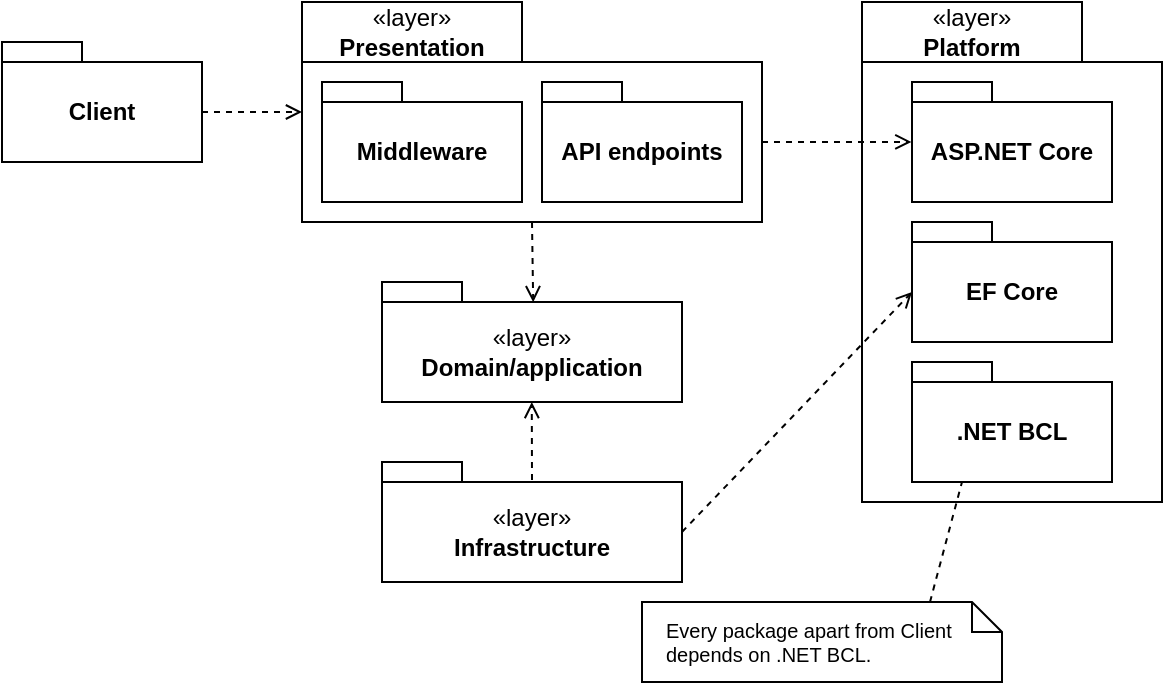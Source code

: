 <mxfile version="26.0.9">
  <diagram name="Page-1" id="Z3QlNULhrAS1J_aLYuIl">
    <mxGraphModel dx="875" dy="518" grid="1" gridSize="10" guides="1" tooltips="1" connect="1" arrows="1" fold="1" page="1" pageScale="1" pageWidth="827" pageHeight="1169" math="0" shadow="0">
      <root>
        <mxCell id="0" />
        <mxCell id="1" parent="0" />
        <mxCell id="c20M6e9Oga_1M4jsr-Ft-2" value="&lt;div&gt;&lt;span style=&quot;font-weight: 400;&quot;&gt;«layer»&lt;/span&gt;&lt;br&gt;&lt;/div&gt;Presentation" style="shape=folder;fontStyle=1;tabWidth=110;tabHeight=30;tabPosition=left;html=1;boundedLbl=1;labelInHeader=1;container=1;collapsible=0;whiteSpace=wrap;" vertex="1" parent="1">
          <mxGeometry x="160" y="100" width="230" height="110" as="geometry" />
        </mxCell>
        <mxCell id="c20M6e9Oga_1M4jsr-Ft-3" value="" style="html=1;strokeColor=none;resizeWidth=1;resizeHeight=1;fillColor=none;part=1;connectable=0;allowArrows=0;deletable=0;whiteSpace=wrap;" vertex="1" parent="c20M6e9Oga_1M4jsr-Ft-2">
          <mxGeometry width="230" height="80" relative="1" as="geometry">
            <mxPoint y="30" as="offset" />
          </mxGeometry>
        </mxCell>
        <mxCell id="c20M6e9Oga_1M4jsr-Ft-21" value="&lt;div&gt;&lt;/div&gt;" style="shape=folder;fontStyle=1;tabWidth=40;tabHeight=10;tabPosition=left;html=1;boundedLbl=1;labelInHeader=1;container=1;collapsible=0;whiteSpace=wrap;" vertex="1" parent="c20M6e9Oga_1M4jsr-Ft-2">
          <mxGeometry x="120" y="40" width="100" height="60" as="geometry" />
        </mxCell>
        <mxCell id="c20M6e9Oga_1M4jsr-Ft-22" value="&lt;div style=&quot;font-weight: 700;&quot;&gt;&lt;span style=&quot;background-color: transparent; color: light-dark(rgb(0, 0, 0), rgb(255, 255, 255));&quot;&gt;API endpoints&lt;/span&gt;&lt;br&gt;&lt;/div&gt;" style="html=1;strokeColor=none;resizeWidth=1;resizeHeight=1;fillColor=none;part=1;connectable=0;allowArrows=0;deletable=0;whiteSpace=wrap;" vertex="1" parent="c20M6e9Oga_1M4jsr-Ft-21">
          <mxGeometry width="100" height="50" relative="1" as="geometry">
            <mxPoint y="10" as="offset" />
          </mxGeometry>
        </mxCell>
        <mxCell id="c20M6e9Oga_1M4jsr-Ft-19" value="&lt;div&gt;&lt;/div&gt;" style="shape=folder;fontStyle=1;tabWidth=40;tabHeight=10;tabPosition=left;html=1;boundedLbl=1;labelInHeader=1;container=1;collapsible=0;whiteSpace=wrap;" vertex="1" parent="c20M6e9Oga_1M4jsr-Ft-2">
          <mxGeometry x="10" y="40" width="100" height="60" as="geometry" />
        </mxCell>
        <mxCell id="c20M6e9Oga_1M4jsr-Ft-20" value="&lt;div style=&quot;font-weight: 700;&quot;&gt;&lt;span style=&quot;background-color: transparent; color: light-dark(rgb(0, 0, 0), rgb(255, 255, 255));&quot;&gt;Middleware&lt;/span&gt;&lt;br&gt;&lt;/div&gt;" style="html=1;strokeColor=none;resizeWidth=1;resizeHeight=1;fillColor=none;part=1;connectable=0;allowArrows=0;deletable=0;whiteSpace=wrap;" vertex="1" parent="c20M6e9Oga_1M4jsr-Ft-19">
          <mxGeometry width="100" height="50" relative="1" as="geometry">
            <mxPoint y="10" as="offset" />
          </mxGeometry>
        </mxCell>
        <mxCell id="c20M6e9Oga_1M4jsr-Ft-5" value="&lt;div&gt;&lt;/div&gt;" style="shape=folder;fontStyle=1;tabWidth=40;tabHeight=10;tabPosition=left;html=1;boundedLbl=1;labelInHeader=1;container=1;collapsible=0;whiteSpace=wrap;" vertex="1" parent="1">
          <mxGeometry x="200" y="240" width="150" height="60" as="geometry" />
        </mxCell>
        <mxCell id="c20M6e9Oga_1M4jsr-Ft-6" value="&lt;div style=&quot;font-weight: 700;&quot;&gt;&lt;span style=&quot;font-weight: 400;&quot;&gt;«layer»&lt;/span&gt;&lt;br&gt;&lt;/div&gt;&lt;span style=&quot;font-weight: 700;&quot;&gt;Domain/application&lt;/span&gt;" style="html=1;strokeColor=none;resizeWidth=1;resizeHeight=1;fillColor=none;part=1;connectable=0;allowArrows=0;deletable=0;whiteSpace=wrap;" vertex="1" parent="c20M6e9Oga_1M4jsr-Ft-5">
          <mxGeometry width="150" height="50" relative="1" as="geometry">
            <mxPoint y="10" as="offset" />
          </mxGeometry>
        </mxCell>
        <mxCell id="c20M6e9Oga_1M4jsr-Ft-7" value="&lt;div&gt;&lt;/div&gt;" style="shape=folder;fontStyle=1;tabWidth=40;tabHeight=10;tabPosition=left;html=1;boundedLbl=1;labelInHeader=1;container=1;collapsible=0;whiteSpace=wrap;" vertex="1" parent="1">
          <mxGeometry x="200" y="330" width="150" height="60" as="geometry" />
        </mxCell>
        <mxCell id="c20M6e9Oga_1M4jsr-Ft-8" value="&lt;div style=&quot;font-weight: 700;&quot;&gt;&lt;span style=&quot;font-weight: 400;&quot;&gt;«layer»&lt;/span&gt;&lt;br&gt;&lt;/div&gt;&lt;b&gt;Infrastructure&lt;/b&gt;" style="html=1;strokeColor=none;resizeWidth=1;resizeHeight=1;fillColor=none;part=1;connectable=0;allowArrows=0;deletable=0;whiteSpace=wrap;" vertex="1" parent="c20M6e9Oga_1M4jsr-Ft-7">
          <mxGeometry width="150" height="50" relative="1" as="geometry">
            <mxPoint y="10" as="offset" />
          </mxGeometry>
        </mxCell>
        <mxCell id="c20M6e9Oga_1M4jsr-Ft-9" value="&lt;div&gt;&lt;/div&gt;" style="shape=folder;fontStyle=1;tabWidth=40;tabHeight=10;tabPosition=left;html=1;boundedLbl=1;labelInHeader=1;container=1;collapsible=0;whiteSpace=wrap;" vertex="1" parent="1">
          <mxGeometry x="10" y="120" width="100" height="60" as="geometry" />
        </mxCell>
        <mxCell id="c20M6e9Oga_1M4jsr-Ft-10" value="&lt;div style=&quot;font-weight: 700;&quot;&gt;&lt;span style=&quot;background-color: transparent; color: light-dark(rgb(0, 0, 0), rgb(255, 255, 255));&quot;&gt;Client&lt;/span&gt;&lt;br&gt;&lt;/div&gt;" style="html=1;strokeColor=none;resizeWidth=1;resizeHeight=1;fillColor=none;part=1;connectable=0;allowArrows=0;deletable=0;whiteSpace=wrap;" vertex="1" parent="c20M6e9Oga_1M4jsr-Ft-9">
          <mxGeometry width="100" height="50" relative="1" as="geometry">
            <mxPoint y="10" as="offset" />
          </mxGeometry>
        </mxCell>
        <mxCell id="c20M6e9Oga_1M4jsr-Ft-11" value="&lt;div&gt;&lt;span style=&quot;font-weight: 400;&quot;&gt;«layer»&lt;/span&gt;&lt;br&gt;&lt;/div&gt;Platform" style="shape=folder;fontStyle=1;tabWidth=110;tabHeight=30;tabPosition=left;html=1;boundedLbl=1;labelInHeader=1;container=1;collapsible=0;whiteSpace=wrap;" vertex="1" parent="1">
          <mxGeometry x="440" y="100" width="150" height="250" as="geometry" />
        </mxCell>
        <mxCell id="c20M6e9Oga_1M4jsr-Ft-12" value="" style="html=1;strokeColor=none;resizeWidth=1;resizeHeight=1;fillColor=none;part=1;connectable=0;allowArrows=0;deletable=0;whiteSpace=wrap;" vertex="1" parent="c20M6e9Oga_1M4jsr-Ft-11">
          <mxGeometry width="150" height="196.809" relative="1" as="geometry">
            <mxPoint y="30" as="offset" />
          </mxGeometry>
        </mxCell>
        <mxCell id="c20M6e9Oga_1M4jsr-Ft-13" value="&lt;div&gt;&lt;/div&gt;" style="shape=folder;fontStyle=1;tabWidth=40;tabHeight=10;tabPosition=left;html=1;boundedLbl=1;labelInHeader=1;container=1;collapsible=0;whiteSpace=wrap;" vertex="1" parent="c20M6e9Oga_1M4jsr-Ft-11">
          <mxGeometry x="25" y="40" width="100" height="60" as="geometry" />
        </mxCell>
        <mxCell id="c20M6e9Oga_1M4jsr-Ft-14" value="&lt;div style=&quot;font-weight: 700;&quot;&gt;&lt;span style=&quot;background-color: transparent; color: light-dark(rgb(0, 0, 0), rgb(255, 255, 255));&quot;&gt;ASP.NET Core&lt;/span&gt;&lt;br&gt;&lt;/div&gt;" style="html=1;strokeColor=none;resizeWidth=1;resizeHeight=1;fillColor=none;part=1;connectable=0;allowArrows=0;deletable=0;whiteSpace=wrap;" vertex="1" parent="c20M6e9Oga_1M4jsr-Ft-13">
          <mxGeometry width="100" height="50" relative="1" as="geometry">
            <mxPoint y="10" as="offset" />
          </mxGeometry>
        </mxCell>
        <mxCell id="c20M6e9Oga_1M4jsr-Ft-15" value="&lt;div&gt;&lt;/div&gt;" style="shape=folder;fontStyle=1;tabWidth=40;tabHeight=10;tabPosition=left;html=1;boundedLbl=1;labelInHeader=1;container=1;collapsible=0;whiteSpace=wrap;" vertex="1" parent="c20M6e9Oga_1M4jsr-Ft-11">
          <mxGeometry x="25" y="110" width="100" height="60" as="geometry" />
        </mxCell>
        <mxCell id="c20M6e9Oga_1M4jsr-Ft-16" value="&lt;div style=&quot;font-weight: 700;&quot;&gt;&lt;span style=&quot;background-color: transparent; color: light-dark(rgb(0, 0, 0), rgb(255, 255, 255));&quot;&gt;EF Core&lt;/span&gt;&lt;br&gt;&lt;/div&gt;" style="html=1;strokeColor=none;resizeWidth=1;resizeHeight=1;fillColor=none;part=1;connectable=0;allowArrows=0;deletable=0;whiteSpace=wrap;" vertex="1" parent="c20M6e9Oga_1M4jsr-Ft-15">
          <mxGeometry width="100" height="50" relative="1" as="geometry">
            <mxPoint y="10" as="offset" />
          </mxGeometry>
        </mxCell>
        <mxCell id="c20M6e9Oga_1M4jsr-Ft-17" value="&lt;div&gt;&lt;/div&gt;" style="shape=folder;fontStyle=1;tabWidth=40;tabHeight=10;tabPosition=left;html=1;boundedLbl=1;labelInHeader=1;container=1;collapsible=0;whiteSpace=wrap;" vertex="1" parent="c20M6e9Oga_1M4jsr-Ft-11">
          <mxGeometry x="25" y="180" width="100" height="60" as="geometry" />
        </mxCell>
        <mxCell id="c20M6e9Oga_1M4jsr-Ft-18" value="&lt;div style=&quot;font-weight: 700;&quot;&gt;&lt;span style=&quot;background-color: transparent; color: light-dark(rgb(0, 0, 0), rgb(255, 255, 255));&quot;&gt;.NET BCL&lt;/span&gt;&lt;br&gt;&lt;/div&gt;" style="html=1;strokeColor=none;resizeWidth=1;resizeHeight=1;fillColor=none;part=1;connectable=0;allowArrows=0;deletable=0;whiteSpace=wrap;" vertex="1" parent="c20M6e9Oga_1M4jsr-Ft-17">
          <mxGeometry width="100" height="50" relative="1" as="geometry">
            <mxPoint y="10" as="offset" />
          </mxGeometry>
        </mxCell>
        <mxCell id="c20M6e9Oga_1M4jsr-Ft-23" value="" style="endArrow=open;html=1;rounded=0;align=center;verticalAlign=bottom;dashed=1;endFill=0;labelBackgroundColor=none;exitX=0;exitY=0;exitDx=100;exitDy=35;exitPerimeter=0;" edge="1" parent="1" source="c20M6e9Oga_1M4jsr-Ft-9">
          <mxGeometry relative="1" as="geometry">
            <mxPoint x="100" y="450" as="sourcePoint" />
            <mxPoint x="160" y="155" as="targetPoint" />
          </mxGeometry>
        </mxCell>
        <mxCell id="c20M6e9Oga_1M4jsr-Ft-24" value="" style="resizable=0;html=1;align=center;verticalAlign=top;labelBackgroundColor=none;" connectable="0" vertex="1" parent="c20M6e9Oga_1M4jsr-Ft-23">
          <mxGeometry relative="1" as="geometry" />
        </mxCell>
        <mxCell id="c20M6e9Oga_1M4jsr-Ft-25" value="" style="endArrow=open;html=1;rounded=0;align=center;verticalAlign=bottom;dashed=1;endFill=0;labelBackgroundColor=none;exitX=0;exitY=0;exitDx=100;exitDy=35;exitPerimeter=0;entryX=-0.003;entryY=0.499;entryDx=0;entryDy=0;entryPerimeter=0;" edge="1" parent="1" target="c20M6e9Oga_1M4jsr-Ft-13">
          <mxGeometry relative="1" as="geometry">
            <mxPoint x="390" y="170" as="sourcePoint" />
            <mxPoint x="440" y="170" as="targetPoint" />
          </mxGeometry>
        </mxCell>
        <mxCell id="c20M6e9Oga_1M4jsr-Ft-26" value="" style="resizable=0;html=1;align=center;verticalAlign=top;labelBackgroundColor=none;" connectable="0" vertex="1" parent="c20M6e9Oga_1M4jsr-Ft-25">
          <mxGeometry relative="1" as="geometry" />
        </mxCell>
        <mxCell id="c20M6e9Oga_1M4jsr-Ft-27" value="" style="endArrow=open;html=1;rounded=0;align=center;verticalAlign=bottom;dashed=1;endFill=0;labelBackgroundColor=none;exitX=0.5;exitY=1;exitDx=0;exitDy=0;exitPerimeter=0;entryX=0.504;entryY=0.168;entryDx=0;entryDy=0;entryPerimeter=0;" edge="1" parent="1" source="c20M6e9Oga_1M4jsr-Ft-2" target="c20M6e9Oga_1M4jsr-Ft-5">
          <mxGeometry relative="1" as="geometry">
            <mxPoint x="280" y="224.86" as="sourcePoint" />
            <mxPoint x="270" y="240" as="targetPoint" />
          </mxGeometry>
        </mxCell>
        <mxCell id="c20M6e9Oga_1M4jsr-Ft-28" value="" style="resizable=0;html=1;align=center;verticalAlign=top;labelBackgroundColor=none;" connectable="0" vertex="1" parent="c20M6e9Oga_1M4jsr-Ft-27">
          <mxGeometry relative="1" as="geometry" />
        </mxCell>
        <mxCell id="c20M6e9Oga_1M4jsr-Ft-29" value="" style="endArrow=open;html=1;rounded=0;align=center;verticalAlign=bottom;dashed=1;endFill=0;labelBackgroundColor=none;entryX=0.569;entryY=0.158;entryDx=0;entryDy=0;entryPerimeter=0;" edge="1" parent="1">
          <mxGeometry relative="1" as="geometry">
            <mxPoint x="275" y="339.0" as="sourcePoint" />
            <mxPoint x="274.89" y="300.0" as="targetPoint" />
          </mxGeometry>
        </mxCell>
        <mxCell id="c20M6e9Oga_1M4jsr-Ft-30" value="" style="resizable=0;html=1;align=center;verticalAlign=top;labelBackgroundColor=none;" connectable="0" vertex="1" parent="c20M6e9Oga_1M4jsr-Ft-29">
          <mxGeometry relative="1" as="geometry" />
        </mxCell>
        <mxCell id="c20M6e9Oga_1M4jsr-Ft-31" value="" style="endArrow=open;html=1;rounded=0;align=center;verticalAlign=bottom;dashed=1;endFill=0;labelBackgroundColor=none;entryX=0;entryY=0;entryDx=0;entryDy=35;entryPerimeter=0;exitX=0;exitY=0;exitDx=150;exitDy=35;exitPerimeter=0;" edge="1" parent="1" source="c20M6e9Oga_1M4jsr-Ft-7" target="c20M6e9Oga_1M4jsr-Ft-15">
          <mxGeometry relative="1" as="geometry">
            <mxPoint x="390.11" y="369.0" as="sourcePoint" />
            <mxPoint x="390" y="330.0" as="targetPoint" />
          </mxGeometry>
        </mxCell>
        <mxCell id="c20M6e9Oga_1M4jsr-Ft-32" value="" style="resizable=0;html=1;align=center;verticalAlign=top;labelBackgroundColor=none;" connectable="0" vertex="1" parent="c20M6e9Oga_1M4jsr-Ft-31">
          <mxGeometry relative="1" as="geometry" />
        </mxCell>
        <mxCell id="c20M6e9Oga_1M4jsr-Ft-36" value="Every package apart from Client depends on .NET BCL." style="shape=note;size=15;align=left;spacingLeft=10;html=1;whiteSpace=wrap;fontSize=10;" vertex="1" parent="1">
          <mxGeometry x="330" y="400" width="180" height="40" as="geometry" />
        </mxCell>
        <mxCell id="c20M6e9Oga_1M4jsr-Ft-38" value="" style="edgeStyle=none;endArrow=none;exitX=0.8;exitY=0;dashed=1;html=1;rounded=0;entryX=0.25;entryY=1;entryDx=0;entryDy=0;entryPerimeter=0;" edge="1" source="c20M6e9Oga_1M4jsr-Ft-36" parent="1" target="c20M6e9Oga_1M4jsr-Ft-17">
          <mxGeometry x="1" relative="1" as="geometry">
            <mxPoint x="580" y="380" as="targetPoint" />
          </mxGeometry>
        </mxCell>
      </root>
    </mxGraphModel>
  </diagram>
</mxfile>

